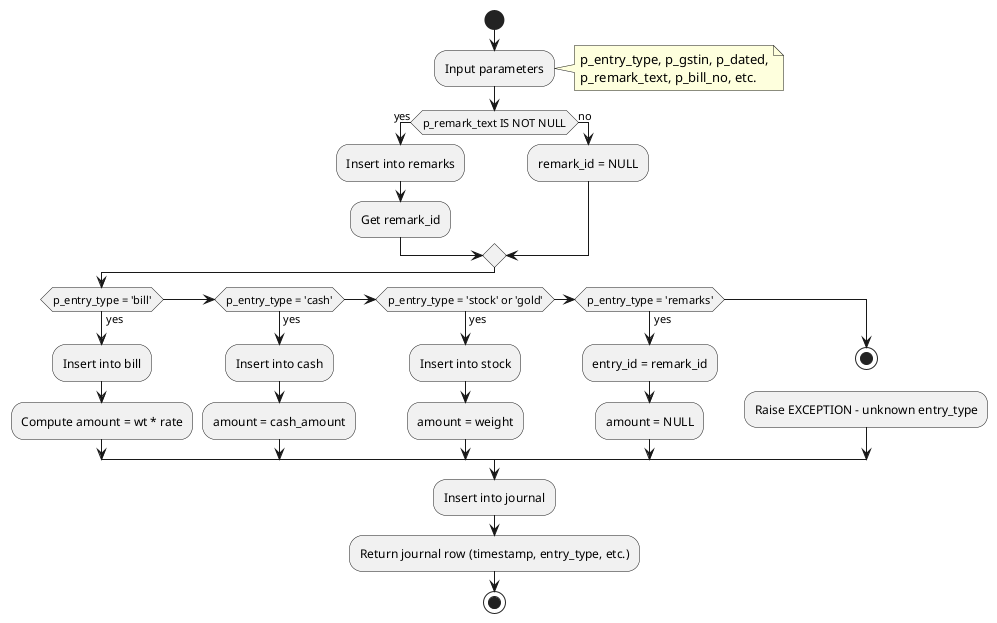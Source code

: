 @startuml
start
:Input parameters;
note right
p_entry_type, p_gstin, p_dated,
p_remark_text, p_bill_no, etc.
end note

if (p_remark_text IS NOT NULL) then (yes)
  :Insert into remarks;
  :Get remark_id;
else (no)
  :remark_id = NULL;
endif

if (p_entry_type = 'bill') then (yes)
  :Insert into bill;
  :Compute amount = wt * rate;
elseif (p_entry_type = 'cash') then (yes)
  :Insert into cash;
  :amount = cash_amount;
elseif (p_entry_type = 'stock' or 'gold') then (yes)
  :Insert into stock;
  :amount = weight;
elseif (p_entry_type = 'remarks') then (yes)
  :entry_id = remark_id;
  :amount = NULL;
else
  stop
  :Raise EXCEPTION - unknown entry_type;
endif

:Insert into journal;
:Return journal row (timestamp, entry_type, etc.);
stop
@enduml